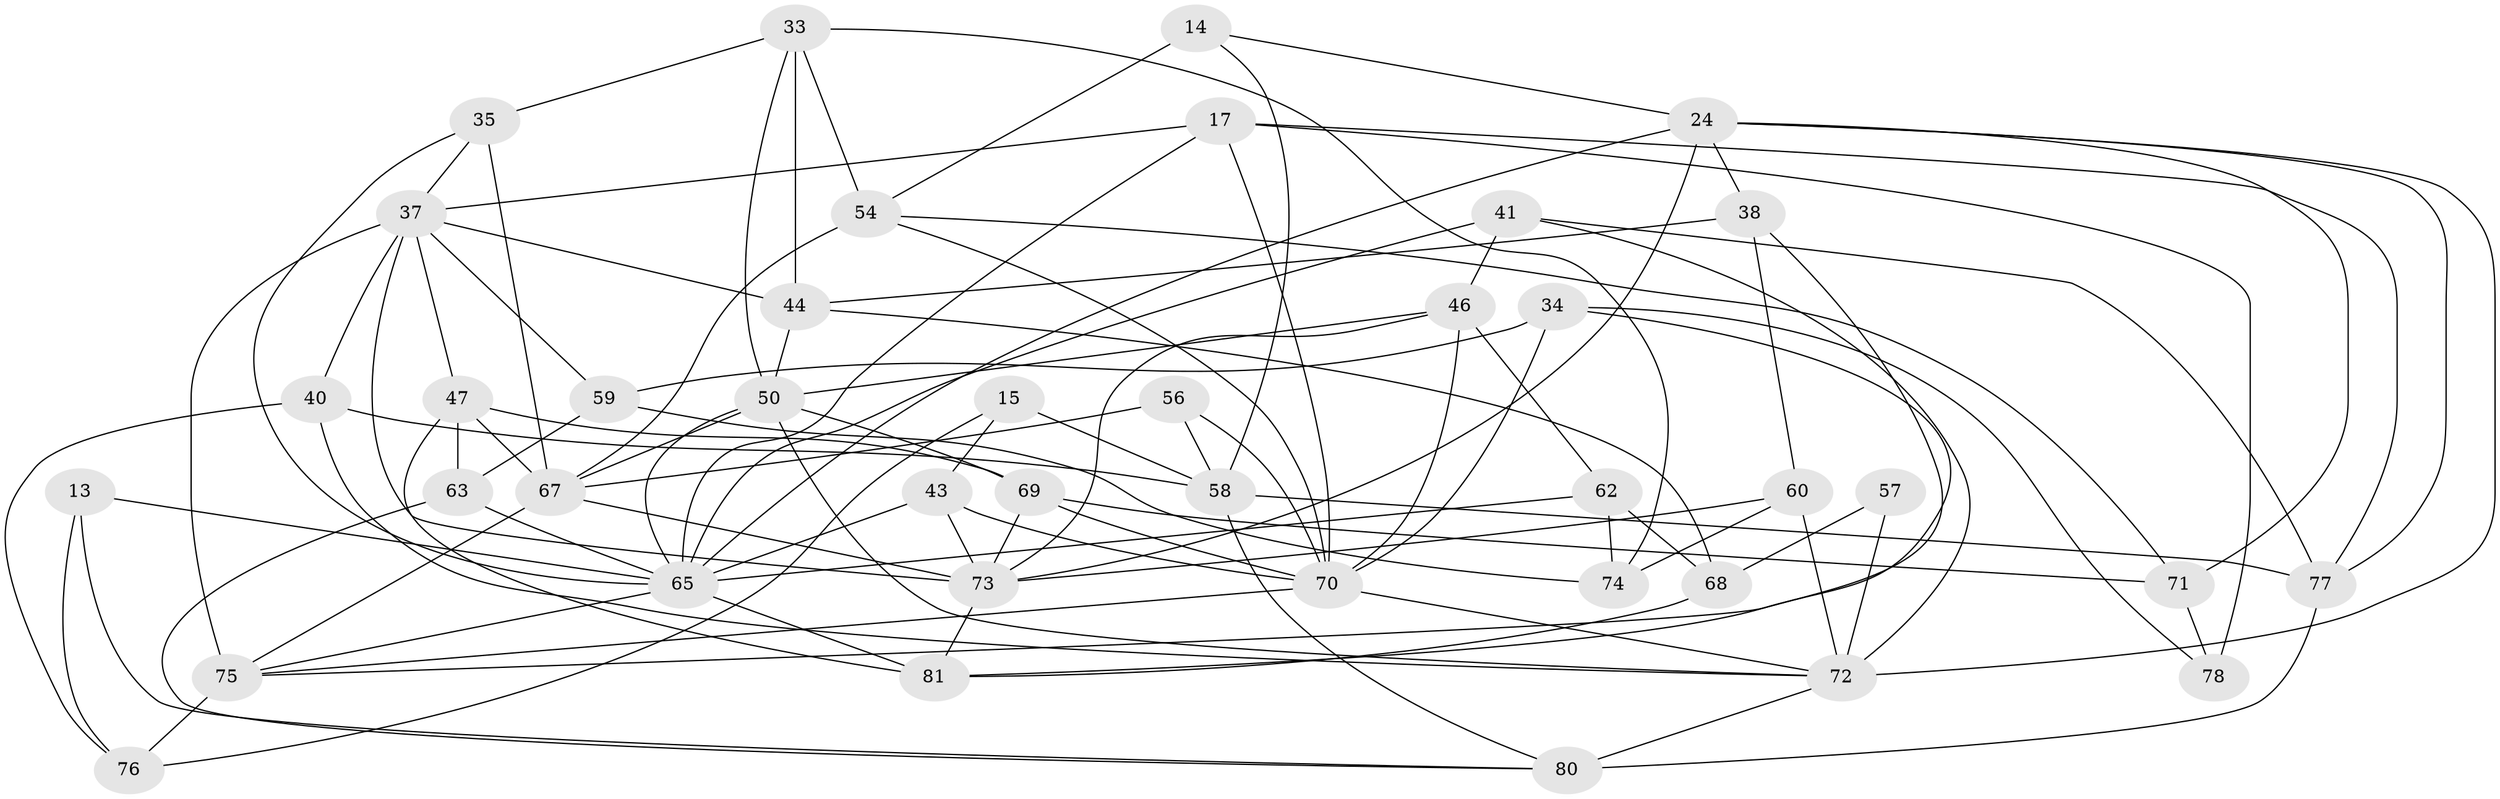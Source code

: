 // original degree distribution, {4: 1.0}
// Generated by graph-tools (version 1.1) at 2025/59/03/09/25 04:59:30]
// undirected, 40 vertices, 100 edges
graph export_dot {
graph [start="1"]
  node [color=gray90,style=filled];
  13;
  14;
  15;
  17 [super="+4"];
  24 [super="+12"];
  33 [super="+1"];
  34;
  35;
  37 [super="+32"];
  38;
  40;
  41;
  43 [super="+2"];
  44 [super="+25"];
  46 [super="+18"];
  47 [super="+21"];
  50 [super="+48"];
  54 [super="+7"];
  56 [super="+16"];
  57;
  58 [super="+30"];
  59;
  60;
  62;
  63;
  65 [super="+8+39+53"];
  67 [super="+52+61"];
  68;
  69 [super="+51"];
  70 [super="+49"];
  71;
  72 [super="+19+64"];
  73 [super="+20+27"];
  74;
  75 [super="+66"];
  76 [super="+6"];
  77 [super="+45"];
  78;
  80 [super="+29"];
  81 [super="+79"];
  13 -- 80;
  13 -- 76 [weight=2];
  13 -- 65;
  14 -- 54 [weight=2];
  14 -- 24;
  14 -- 58;
  15 -- 76;
  15 -- 43 [weight=2];
  15 -- 58;
  17 -- 78 [weight=2];
  17 -- 77;
  17 -- 65;
  17 -- 37;
  17 -- 70;
  24 -- 73;
  24 -- 65 [weight=2];
  24 -- 38;
  24 -- 71;
  24 -- 72;
  24 -- 77;
  33 -- 35;
  33 -- 54;
  33 -- 74;
  33 -- 44 [weight=2];
  33 -- 50;
  34 -- 78;
  34 -- 81;
  34 -- 59;
  34 -- 70;
  35 -- 65;
  35 -- 37;
  35 -- 67;
  37 -- 40;
  37 -- 75 [weight=3];
  37 -- 44;
  37 -- 59;
  37 -- 47;
  37 -- 73;
  38 -- 60;
  38 -- 44;
  38 -- 75;
  40 -- 58;
  40 -- 76;
  40 -- 72;
  41 -- 46;
  41 -- 65;
  41 -- 72;
  41 -- 77;
  43 -- 65 [weight=2];
  43 -- 73;
  43 -- 70;
  44 -- 68;
  44 -- 50;
  46 -- 62;
  46 -- 73;
  46 -- 50 [weight=2];
  46 -- 70;
  47 -- 81 [weight=2];
  47 -- 69;
  47 -- 63;
  47 -- 67;
  50 -- 65 [weight=2];
  50 -- 69 [weight=2];
  50 -- 72;
  50 -- 67;
  54 -- 71;
  54 -- 67;
  54 -- 70;
  56 -- 70 [weight=2];
  56 -- 67 [weight=3];
  56 -- 58;
  57 -- 68;
  57 -- 72 [weight=3];
  58 -- 80;
  58 -- 77;
  59 -- 74;
  59 -- 63;
  60 -- 74;
  60 -- 72;
  60 -- 73;
  62 -- 74;
  62 -- 68;
  62 -- 65;
  63 -- 80;
  63 -- 65;
  65 -- 81;
  65 -- 75;
  67 -- 75 [weight=2];
  67 -- 73;
  68 -- 81;
  69 -- 71;
  69 -- 70;
  69 -- 73;
  70 -- 72;
  70 -- 75;
  71 -- 78;
  72 -- 80;
  73 -- 81;
  75 -- 76 [weight=2];
  77 -- 80 [weight=2];
}
